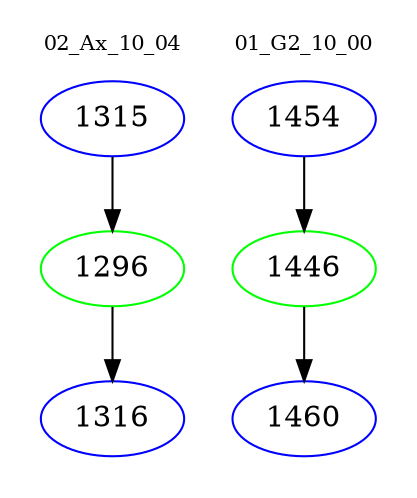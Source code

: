digraph{
subgraph cluster_0 {
color = white
label = "02_Ax_10_04";
fontsize=10;
T0_1315 [label="1315", color="blue"]
T0_1315 -> T0_1296 [color="black"]
T0_1296 [label="1296", color="green"]
T0_1296 -> T0_1316 [color="black"]
T0_1316 [label="1316", color="blue"]
}
subgraph cluster_1 {
color = white
label = "01_G2_10_00";
fontsize=10;
T1_1454 [label="1454", color="blue"]
T1_1454 -> T1_1446 [color="black"]
T1_1446 [label="1446", color="green"]
T1_1446 -> T1_1460 [color="black"]
T1_1460 [label="1460", color="blue"]
}
}
